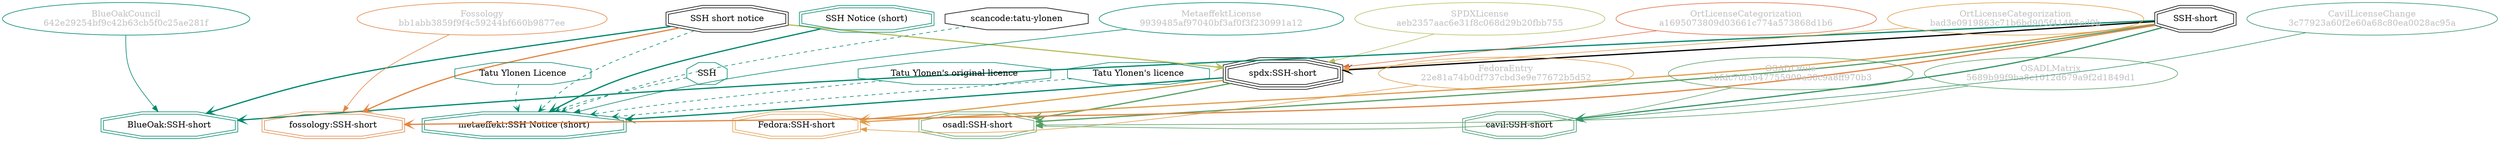 strict digraph {
    node [shape=box];
    graph [splines=curved];
    3922 [label="SPDXLicense\naeb2357aac6e31f8c068d29b20fbb755"
         ,fontcolor=gray
         ,color="#b8bf62"
         ,fillcolor="beige;1"
         ,shape=ellipse];
    3923 [label="spdx:SSH-short"
         ,shape=tripleoctagon];
    3924 [label="SSH-short"
         ,shape=doubleoctagon];
    3925 [label="SSH short notice"
         ,shape=doubleoctagon];
    8383 [label="FedoraEntry\n22e81a74b0df737cbd3e9e77672b5d52"
         ,fontcolor=gray
         ,color="#e09d4b"
         ,fillcolor="beige;1"
         ,shape=ellipse];
    8384 [label="Fedora:SSH-short"
         ,color="#e09d4b"
         ,shape=doubleoctagon];
    9200 [label="BlueOakCouncil\n642e29254bf9c42b63cb5f0c25ae281f"
         ,fontcolor=gray
         ,color="#00876c"
         ,fillcolor="beige;1"
         ,shape=ellipse];
    9201 [label="BlueOak:SSH-short"
         ,color="#00876c"
         ,shape=doubleoctagon];
    9716 [label="OSADLRule\nebfdc70f5647755909a38c9a8ff970b3"
         ,fontcolor=gray
         ,color="#58a066"
         ,fillcolor="beige;1"
         ,shape=ellipse];
    9717 [label="osadl:SSH-short"
         ,color="#58a066"
         ,shape=doubleoctagon];
    9970 [label="OSADLMatrix\n5689b99f9ba8c1012d679a9f2d1849d1"
         ,fontcolor=gray
         ,color="#58a066"
         ,fillcolor="beige;1"
         ,shape=ellipse];
    24309 [label="scancode:tatu-ylonen"
          ,shape=octagon];
    28176 [label="Fossology\nbb1abb3859f9f4c59244bf660b9877ee"
          ,fontcolor=gray
          ,color="#e18745"
          ,fillcolor="beige;1"
          ,shape=ellipse];
    28177 [label="fossology:SSH-short"
          ,color="#e18745"
          ,shape=doubleoctagon];
    35206 [label="OrtLicenseCategorization\na1695073809d03661c774a573868d1b6"
          ,fontcolor=gray
          ,color="#e06f45"
          ,fillcolor="beige;1"
          ,shape=ellipse];
    36251 [label="OrtLicenseCategorization\nbad3e0919863c71b6bd905f41495ed9b"
          ,fontcolor=gray
          ,color="#e09d4b"
          ,fillcolor="beige;1"
          ,shape=ellipse];
    37516 [label="CavilLicenseChange\n3c77923a60f2e60a68c80ea0028ac95a"
          ,fontcolor=gray
          ,color="#379469"
          ,fillcolor="beige;1"
          ,shape=ellipse];
    37517 [label="cavil:SSH-short"
          ,color="#379469"
          ,shape=doubleoctagon];
    48259 [label="MetaeffektLicense\n9939485af97040bf3af0f3f230991a12"
          ,fontcolor=gray
          ,color="#00876c"
          ,fillcolor="beige;1"
          ,shape=ellipse];
    48260 [label="metaeffekt:SSH Notice (short)"
          ,color="#00876c"
          ,shape=doubleoctagon];
    48261 [label="SSH Notice (short)"
          ,color="#00876c"
          ,shape=doubleoctagon];
    48262 [label=SSH
          ,color="#00876c"
          ,shape=octagon];
    48263 [label="Tatu Ylonen's original licence"
          ,color="#00876c"
          ,shape=octagon];
    48264 [label="Tatu Ylonen's licence"
          ,color="#00876c"
          ,shape=octagon];
    48265 [label="Tatu Ylonen Licence"
          ,color="#00876c"
          ,shape=octagon];
    3922 -> 3923 [weight=0.5
                 ,color="#b8bf62"];
    3923 -> 8384 [style=bold
                 ,arrowhead=vee
                 ,weight=0.7
                 ,color="#e09d4b"];
    3923 -> 9717 [style=bold
                 ,arrowhead=vee
                 ,weight=0.7
                 ,color="#58a066"];
    3923 -> 48260 [style=bold
                  ,arrowhead=vee
                  ,weight=0.7
                  ,color="#00876c"];
    3924 -> 3923 [style=bold
                 ,arrowhead=vee
                 ,weight=0.7];
    3924 -> 8384 [style=bold
                 ,arrowhead=vee
                 ,weight=0.7
                 ,color="#e09d4b"];
    3924 -> 9201 [style=bold
                 ,arrowhead=vee
                 ,weight=0.7
                 ,color="#00876c"];
    3924 -> 9717 [style=bold
                 ,arrowhead=vee
                 ,weight=0.7
                 ,color="#58a066"];
    3924 -> 28177 [style=bold
                  ,arrowhead=vee
                  ,weight=0.7
                  ,color="#e18745"];
    3924 -> 37517 [style=bold
                  ,arrowhead=vee
                  ,weight=0.7
                  ,color="#379469"];
    3924 -> 37517 [style=bold
                  ,arrowhead=vee
                  ,weight=0.7
                  ,color="#379469"];
    3925 -> 3923 [style=bold
                 ,arrowhead=vee
                 ,weight=0.7
                 ,color="#b8bf62"];
    3925 -> 9201 [style=bold
                 ,arrowhead=vee
                 ,weight=0.7
                 ,color="#00876c"];
    3925 -> 28177 [style=bold
                  ,arrowhead=vee
                  ,weight=0.7
                  ,color="#e18745"];
    3925 -> 48260 [style=dashed
                  ,arrowhead=vee
                  ,weight=0.5
                  ,color="#00876c"];
    8383 -> 8384 [weight=0.5
                 ,color="#e09d4b"];
    9200 -> 9201 [weight=0.5
                 ,color="#00876c"];
    9716 -> 9717 [weight=0.5
                 ,color="#58a066"];
    9970 -> 9717 [weight=0.5
                 ,color="#58a066"];
    24309 -> 48260 [style=dashed
                   ,arrowhead=vee
                   ,weight=0.5
                   ,color="#00876c"];
    28176 -> 28177 [weight=0.5
                   ,color="#e18745"];
    35206 -> 3923 [weight=0.5
                  ,color="#e06f45"];
    36251 -> 3923 [weight=0.5
                  ,color="#e09d4b"];
    37516 -> 37517 [weight=0.5
                   ,color="#379469"];
    48259 -> 48260 [weight=0.5
                   ,color="#00876c"];
    48261 -> 48260 [style=bold
                   ,arrowhead=vee
                   ,weight=0.7
                   ,color="#00876c"];
    48262 -> 48260 [style=dashed
                   ,arrowhead=vee
                   ,weight=0.5
                   ,color="#00876c"];
    48263 -> 48260 [style=dashed
                   ,arrowhead=vee
                   ,weight=0.5
                   ,color="#00876c"];
    48264 -> 48260 [style=dashed
                   ,arrowhead=vee
                   ,weight=0.5
                   ,color="#00876c"];
    48265 -> 48260 [style=dashed
                   ,arrowhead=vee
                   ,weight=0.5
                   ,color="#00876c"];
}
